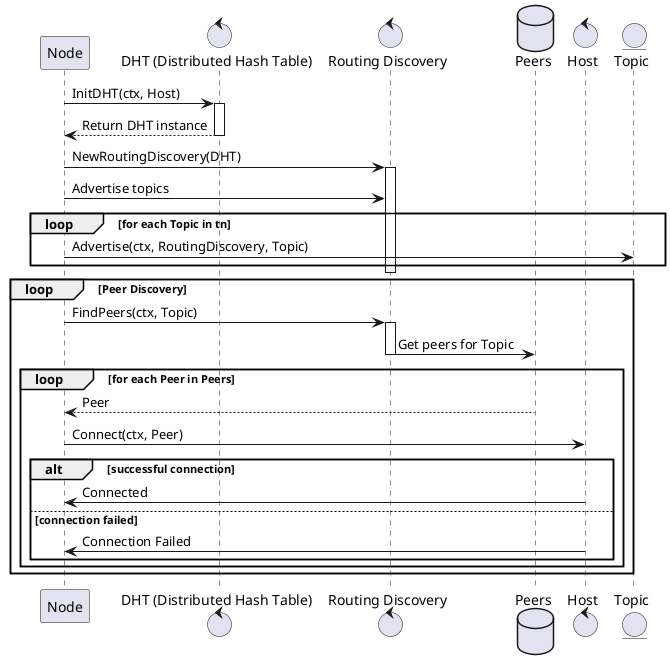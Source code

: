 @startuml

participant "Node" as Node
control "DHT (Distributed Hash Table)" as DHT
control "Routing Discovery" as RoutingDiscovery
database "Peers" as Peers
control "Host" as Host
entity "Topic" as Topic

Node -> DHT: InitDHT(ctx, Host)
activate DHT
DHT --> Node: Return DHT instance
deactivate DHT

Node -> RoutingDiscovery: NewRoutingDiscovery(DHT)
activate RoutingDiscovery
Node -> RoutingDiscovery: Advertise topics
loop for each Topic in tn
    Node -> Topic: Advertise(ctx, RoutingDiscovery, Topic)
end
deactivate RoutingDiscovery

loop Peer Discovery
    Node -> RoutingDiscovery: FindPeers(ctx, Topic)
    activate RoutingDiscovery
    RoutingDiscovery -> Peers: Get peers for Topic
    deactivate RoutingDiscovery
    loop for each Peer in Peers
        Peers --> Node: Peer
        Node -> Host: Connect(ctx, Peer)
        alt successful connection
            Host -> Node: Connected
        else connection failed
            Host -> Node: Connection Failed
        end
    end
end

@enduml
